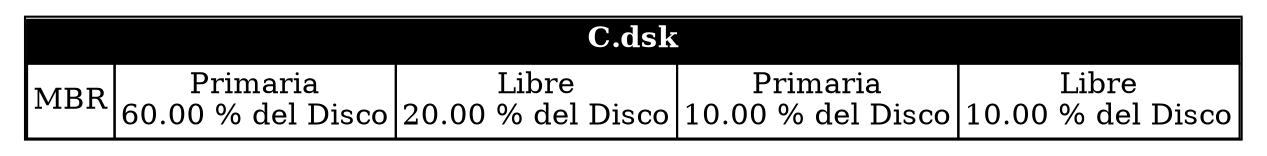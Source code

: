 
	digraph G {
		disk [label=< 
				<table border="1" cellspacing="0">
				<tr>
					<td colspan="5" bgcolor="#000000"><font color="white"><b>C.dsk</b></font></td>
				</tr>
				<tr>
					<td>MBR</td>
				
		<td>Primaria<br></br>60.00 % del Disco</td>
		
			<td>Libre<br></br>20.00 % del Disco</td>
			
		<td>Primaria<br></br>10.00 % del Disco</td>
		
		<td>Libre<br></br>10.00 % del Disco</td>
		
				</tr>
				</table>
			> shape=box style=invisible ]
				}